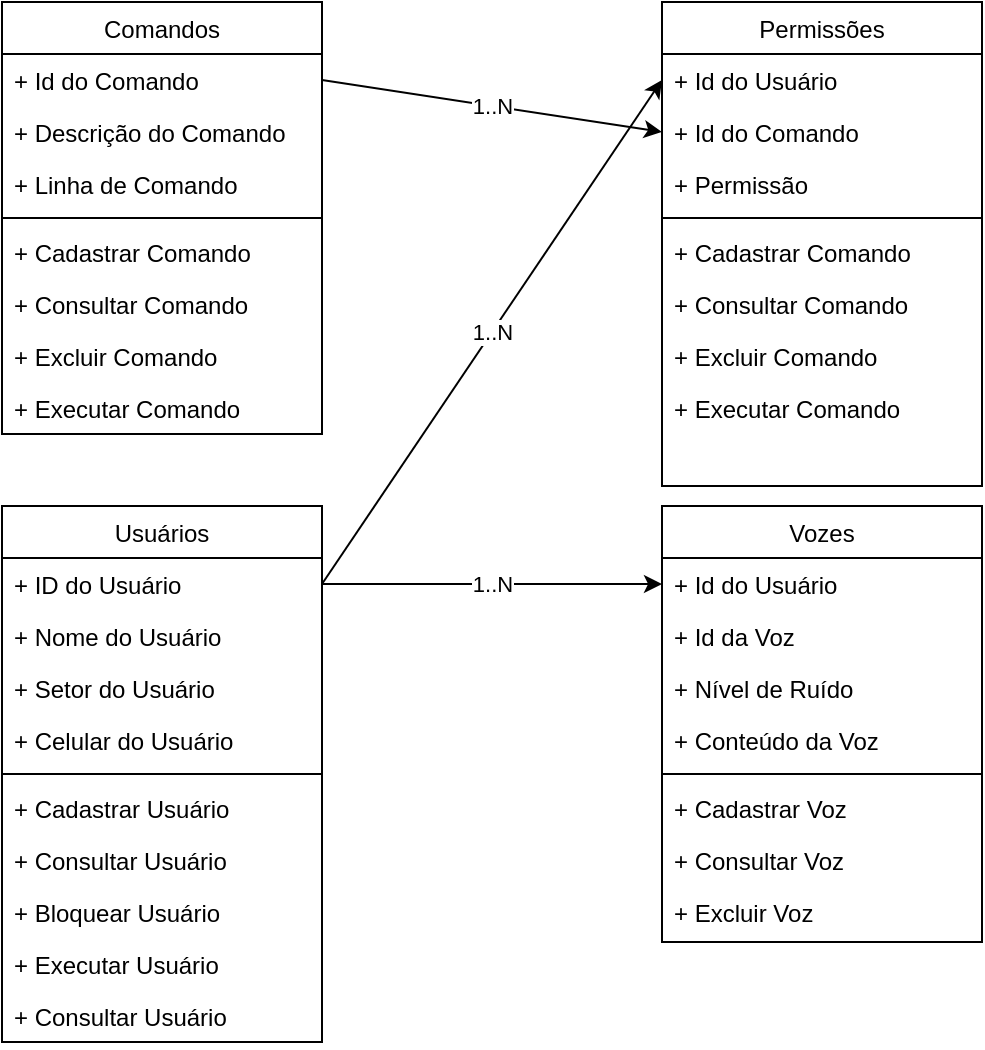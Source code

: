 <mxfile version="21.6.2" type="github">
  <diagram id="C5RBs43oDa-KdzZeNtuy" name="Page-1">
    <mxGraphModel dx="2074" dy="756" grid="1" gridSize="10" guides="1" tooltips="1" connect="1" arrows="1" fold="1" page="1" pageScale="1" pageWidth="827" pageHeight="1169" math="0" shadow="0">
      <root>
        <mxCell id="WIyWlLk6GJQsqaUBKTNV-0" />
        <mxCell id="WIyWlLk6GJQsqaUBKTNV-1" parent="WIyWlLk6GJQsqaUBKTNV-0" />
        <mxCell id="mQitU3w30_GJsPKhFfYK-4" value="Comandos" style="swimlane;fontStyle=0;align=center;verticalAlign=top;childLayout=stackLayout;horizontal=1;startSize=26;horizontalStack=0;resizeParent=1;resizeLast=0;collapsible=1;marginBottom=0;rounded=0;shadow=0;strokeWidth=1;" vertex="1" parent="WIyWlLk6GJQsqaUBKTNV-1">
          <mxGeometry x="170" y="80" width="160" height="216" as="geometry">
            <mxRectangle x="130" y="380" width="160" height="26" as="alternateBounds" />
          </mxGeometry>
        </mxCell>
        <mxCell id="mQitU3w30_GJsPKhFfYK-5" value="+ Id do Comando" style="text;align=left;verticalAlign=top;spacingLeft=4;spacingRight=4;overflow=hidden;rotatable=0;points=[[0,0.5],[1,0.5]];portConstraint=eastwest;" vertex="1" parent="mQitU3w30_GJsPKhFfYK-4">
          <mxGeometry y="26" width="160" height="26" as="geometry" />
        </mxCell>
        <mxCell id="mQitU3w30_GJsPKhFfYK-6" value="+ Descrição do Comando" style="text;align=left;verticalAlign=top;spacingLeft=4;spacingRight=4;overflow=hidden;rotatable=0;points=[[0,0.5],[1,0.5]];portConstraint=eastwest;rounded=0;shadow=0;html=0;" vertex="1" parent="mQitU3w30_GJsPKhFfYK-4">
          <mxGeometry y="52" width="160" height="26" as="geometry" />
        </mxCell>
        <mxCell id="mQitU3w30_GJsPKhFfYK-12" value="+ Linha de Comando" style="text;align=left;verticalAlign=top;spacingLeft=4;spacingRight=4;overflow=hidden;rotatable=0;points=[[0,0.5],[1,0.5]];portConstraint=eastwest;rounded=0;shadow=0;html=0;" vertex="1" parent="mQitU3w30_GJsPKhFfYK-4">
          <mxGeometry y="78" width="160" height="26" as="geometry" />
        </mxCell>
        <mxCell id="mQitU3w30_GJsPKhFfYK-7" value="" style="line;html=1;strokeWidth=1;align=left;verticalAlign=middle;spacingTop=-1;spacingLeft=3;spacingRight=3;rotatable=0;labelPosition=right;points=[];portConstraint=eastwest;" vertex="1" parent="mQitU3w30_GJsPKhFfYK-4">
          <mxGeometry y="104" width="160" height="8" as="geometry" />
        </mxCell>
        <mxCell id="mQitU3w30_GJsPKhFfYK-8" value="+ Cadastrar Comando" style="text;align=left;verticalAlign=top;spacingLeft=4;spacingRight=4;overflow=hidden;rotatable=0;points=[[0,0.5],[1,0.5]];portConstraint=eastwest;fontStyle=0" vertex="1" parent="mQitU3w30_GJsPKhFfYK-4">
          <mxGeometry y="112" width="160" height="26" as="geometry" />
        </mxCell>
        <mxCell id="mQitU3w30_GJsPKhFfYK-10" value="+ Consultar Comando" style="text;align=left;verticalAlign=top;spacingLeft=4;spacingRight=4;overflow=hidden;rotatable=0;points=[[0,0.5],[1,0.5]];portConstraint=eastwest;" vertex="1" parent="mQitU3w30_GJsPKhFfYK-4">
          <mxGeometry y="138" width="160" height="26" as="geometry" />
        </mxCell>
        <mxCell id="mQitU3w30_GJsPKhFfYK-9" value="+ Excluir Comando" style="text;align=left;verticalAlign=top;spacingLeft=4;spacingRight=4;overflow=hidden;rotatable=0;points=[[0,0.5],[1,0.5]];portConstraint=eastwest;" vertex="1" parent="mQitU3w30_GJsPKhFfYK-4">
          <mxGeometry y="164" width="160" height="26" as="geometry" />
        </mxCell>
        <mxCell id="mQitU3w30_GJsPKhFfYK-11" value="+ Executar Comando" style="text;align=left;verticalAlign=top;spacingLeft=4;spacingRight=4;overflow=hidden;rotatable=0;points=[[0,0.5],[1,0.5]];portConstraint=eastwest;" vertex="1" parent="mQitU3w30_GJsPKhFfYK-4">
          <mxGeometry y="190" width="160" height="26" as="geometry" />
        </mxCell>
        <mxCell id="mQitU3w30_GJsPKhFfYK-13" value="Usuários" style="swimlane;fontStyle=0;align=center;verticalAlign=top;childLayout=stackLayout;horizontal=1;startSize=26;horizontalStack=0;resizeParent=1;resizeLast=0;collapsible=1;marginBottom=0;rounded=0;shadow=0;strokeWidth=1;" vertex="1" parent="WIyWlLk6GJQsqaUBKTNV-1">
          <mxGeometry x="170" y="332" width="160" height="268" as="geometry">
            <mxRectangle x="130" y="380" width="160" height="26" as="alternateBounds" />
          </mxGeometry>
        </mxCell>
        <mxCell id="mQitU3w30_GJsPKhFfYK-14" value="+ ID do Usuário" style="text;align=left;verticalAlign=top;spacingLeft=4;spacingRight=4;overflow=hidden;rotatable=0;points=[[0,0.5],[1,0.5]];portConstraint=eastwest;" vertex="1" parent="mQitU3w30_GJsPKhFfYK-13">
          <mxGeometry y="26" width="160" height="26" as="geometry" />
        </mxCell>
        <mxCell id="mQitU3w30_GJsPKhFfYK-15" value="+ Nome do Usuário" style="text;align=left;verticalAlign=top;spacingLeft=4;spacingRight=4;overflow=hidden;rotatable=0;points=[[0,0.5],[1,0.5]];portConstraint=eastwest;rounded=0;shadow=0;html=0;" vertex="1" parent="mQitU3w30_GJsPKhFfYK-13">
          <mxGeometry y="52" width="160" height="26" as="geometry" />
        </mxCell>
        <mxCell id="mQitU3w30_GJsPKhFfYK-16" value="+ Setor do Usuário" style="text;align=left;verticalAlign=top;spacingLeft=4;spacingRight=4;overflow=hidden;rotatable=0;points=[[0,0.5],[1,0.5]];portConstraint=eastwest;rounded=0;shadow=0;html=0;" vertex="1" parent="mQitU3w30_GJsPKhFfYK-13">
          <mxGeometry y="78" width="160" height="26" as="geometry" />
        </mxCell>
        <mxCell id="mQitU3w30_GJsPKhFfYK-22" value="+ Celular do Usuário" style="text;align=left;verticalAlign=top;spacingLeft=4;spacingRight=4;overflow=hidden;rotatable=0;points=[[0,0.5],[1,0.5]];portConstraint=eastwest;rounded=0;shadow=0;html=0;" vertex="1" parent="mQitU3w30_GJsPKhFfYK-13">
          <mxGeometry y="104" width="160" height="26" as="geometry" />
        </mxCell>
        <mxCell id="mQitU3w30_GJsPKhFfYK-17" value="" style="line;html=1;strokeWidth=1;align=left;verticalAlign=middle;spacingTop=-1;spacingLeft=3;spacingRight=3;rotatable=0;labelPosition=right;points=[];portConstraint=eastwest;" vertex="1" parent="mQitU3w30_GJsPKhFfYK-13">
          <mxGeometry y="130" width="160" height="8" as="geometry" />
        </mxCell>
        <mxCell id="mQitU3w30_GJsPKhFfYK-18" value="+ Cadastrar Usuário" style="text;align=left;verticalAlign=top;spacingLeft=4;spacingRight=4;overflow=hidden;rotatable=0;points=[[0,0.5],[1,0.5]];portConstraint=eastwest;fontStyle=0" vertex="1" parent="mQitU3w30_GJsPKhFfYK-13">
          <mxGeometry y="138" width="160" height="26" as="geometry" />
        </mxCell>
        <mxCell id="mQitU3w30_GJsPKhFfYK-19" value="+ Consultar Usuário" style="text;align=left;verticalAlign=top;spacingLeft=4;spacingRight=4;overflow=hidden;rotatable=0;points=[[0,0.5],[1,0.5]];portConstraint=eastwest;" vertex="1" parent="mQitU3w30_GJsPKhFfYK-13">
          <mxGeometry y="164" width="160" height="26" as="geometry" />
        </mxCell>
        <mxCell id="mQitU3w30_GJsPKhFfYK-20" value="+ Bloquear Usuário" style="text;align=left;verticalAlign=top;spacingLeft=4;spacingRight=4;overflow=hidden;rotatable=0;points=[[0,0.5],[1,0.5]];portConstraint=eastwest;" vertex="1" parent="mQitU3w30_GJsPKhFfYK-13">
          <mxGeometry y="190" width="160" height="26" as="geometry" />
        </mxCell>
        <mxCell id="mQitU3w30_GJsPKhFfYK-23" value="+ Executar Usuário" style="text;align=left;verticalAlign=top;spacingLeft=4;spacingRight=4;overflow=hidden;rotatable=0;points=[[0,0.5],[1,0.5]];portConstraint=eastwest;" vertex="1" parent="mQitU3w30_GJsPKhFfYK-13">
          <mxGeometry y="216" width="160" height="26" as="geometry" />
        </mxCell>
        <mxCell id="mQitU3w30_GJsPKhFfYK-21" value="+ Consultar Usuário" style="text;align=left;verticalAlign=top;spacingLeft=4;spacingRight=4;overflow=hidden;rotatable=0;points=[[0,0.5],[1,0.5]];portConstraint=eastwest;" vertex="1" parent="mQitU3w30_GJsPKhFfYK-13">
          <mxGeometry y="242" width="160" height="26" as="geometry" />
        </mxCell>
        <mxCell id="mQitU3w30_GJsPKhFfYK-24" value="Permissões" style="swimlane;fontStyle=0;align=center;verticalAlign=top;childLayout=stackLayout;horizontal=1;startSize=26;horizontalStack=0;resizeParent=1;resizeLast=0;collapsible=1;marginBottom=0;rounded=0;shadow=0;strokeWidth=1;" vertex="1" parent="WIyWlLk6GJQsqaUBKTNV-1">
          <mxGeometry x="500" y="80" width="160" height="242" as="geometry">
            <mxRectangle x="130" y="380" width="160" height="26" as="alternateBounds" />
          </mxGeometry>
        </mxCell>
        <mxCell id="mQitU3w30_GJsPKhFfYK-25" value="+ Id do Usuário" style="text;align=left;verticalAlign=top;spacingLeft=4;spacingRight=4;overflow=hidden;rotatable=0;points=[[0,0.5],[1,0.5]];portConstraint=eastwest;" vertex="1" parent="mQitU3w30_GJsPKhFfYK-24">
          <mxGeometry y="26" width="160" height="26" as="geometry" />
        </mxCell>
        <mxCell id="mQitU3w30_GJsPKhFfYK-26" value="+ Id do Comando" style="text;align=left;verticalAlign=top;spacingLeft=4;spacingRight=4;overflow=hidden;rotatable=0;points=[[0,0.5],[1,0.5]];portConstraint=eastwest;rounded=0;shadow=0;html=0;" vertex="1" parent="mQitU3w30_GJsPKhFfYK-24">
          <mxGeometry y="52" width="160" height="26" as="geometry" />
        </mxCell>
        <mxCell id="mQitU3w30_GJsPKhFfYK-33" value="+ Permissão" style="text;align=left;verticalAlign=top;spacingLeft=4;spacingRight=4;overflow=hidden;rotatable=0;points=[[0,0.5],[1,0.5]];portConstraint=eastwest;" vertex="1" parent="mQitU3w30_GJsPKhFfYK-24">
          <mxGeometry y="78" width="160" height="26" as="geometry" />
        </mxCell>
        <mxCell id="mQitU3w30_GJsPKhFfYK-28" value="" style="line;html=1;strokeWidth=1;align=left;verticalAlign=middle;spacingTop=-1;spacingLeft=3;spacingRight=3;rotatable=0;labelPosition=right;points=[];portConstraint=eastwest;" vertex="1" parent="mQitU3w30_GJsPKhFfYK-24">
          <mxGeometry y="104" width="160" height="8" as="geometry" />
        </mxCell>
        <mxCell id="mQitU3w30_GJsPKhFfYK-29" value="+ Cadastrar Comando" style="text;align=left;verticalAlign=top;spacingLeft=4;spacingRight=4;overflow=hidden;rotatable=0;points=[[0,0.5],[1,0.5]];portConstraint=eastwest;fontStyle=0" vertex="1" parent="mQitU3w30_GJsPKhFfYK-24">
          <mxGeometry y="112" width="160" height="26" as="geometry" />
        </mxCell>
        <mxCell id="mQitU3w30_GJsPKhFfYK-30" value="+ Consultar Comando" style="text;align=left;verticalAlign=top;spacingLeft=4;spacingRight=4;overflow=hidden;rotatable=0;points=[[0,0.5],[1,0.5]];portConstraint=eastwest;" vertex="1" parent="mQitU3w30_GJsPKhFfYK-24">
          <mxGeometry y="138" width="160" height="26" as="geometry" />
        </mxCell>
        <mxCell id="mQitU3w30_GJsPKhFfYK-31" value="+ Excluir Comando" style="text;align=left;verticalAlign=top;spacingLeft=4;spacingRight=4;overflow=hidden;rotatable=0;points=[[0,0.5],[1,0.5]];portConstraint=eastwest;" vertex="1" parent="mQitU3w30_GJsPKhFfYK-24">
          <mxGeometry y="164" width="160" height="26" as="geometry" />
        </mxCell>
        <mxCell id="mQitU3w30_GJsPKhFfYK-32" value="+ Executar Comando" style="text;align=left;verticalAlign=top;spacingLeft=4;spacingRight=4;overflow=hidden;rotatable=0;points=[[0,0.5],[1,0.5]];portConstraint=eastwest;" vertex="1" parent="mQitU3w30_GJsPKhFfYK-24">
          <mxGeometry y="190" width="160" height="26" as="geometry" />
        </mxCell>
        <mxCell id="mQitU3w30_GJsPKhFfYK-34" value="" style="endArrow=classic;html=1;rounded=0;exitX=1;exitY=0.5;exitDx=0;exitDy=0;entryX=0;entryY=0.5;entryDx=0;entryDy=0;" edge="1" parent="WIyWlLk6GJQsqaUBKTNV-1" source="mQitU3w30_GJsPKhFfYK-14" target="mQitU3w30_GJsPKhFfYK-25">
          <mxGeometry relative="1" as="geometry">
            <mxPoint x="320" y="320" as="sourcePoint" />
            <mxPoint x="480" y="320" as="targetPoint" />
          </mxGeometry>
        </mxCell>
        <mxCell id="mQitU3w30_GJsPKhFfYK-35" value="1..N" style="edgeLabel;resizable=0;html=1;align=center;verticalAlign=middle;" connectable="0" vertex="1" parent="mQitU3w30_GJsPKhFfYK-34">
          <mxGeometry relative="1" as="geometry" />
        </mxCell>
        <mxCell id="mQitU3w30_GJsPKhFfYK-37" value="" style="endArrow=classic;html=1;rounded=0;exitX=1;exitY=0.5;exitDx=0;exitDy=0;entryX=0;entryY=0.5;entryDx=0;entryDy=0;" edge="1" parent="WIyWlLk6GJQsqaUBKTNV-1" source="mQitU3w30_GJsPKhFfYK-5" target="mQitU3w30_GJsPKhFfYK-26">
          <mxGeometry relative="1" as="geometry">
            <mxPoint x="350" y="320" as="sourcePoint" />
            <mxPoint x="450" y="320" as="targetPoint" />
          </mxGeometry>
        </mxCell>
        <mxCell id="mQitU3w30_GJsPKhFfYK-38" value="1..N" style="edgeLabel;resizable=0;html=1;align=center;verticalAlign=middle;" connectable="0" vertex="1" parent="mQitU3w30_GJsPKhFfYK-37">
          <mxGeometry relative="1" as="geometry" />
        </mxCell>
        <mxCell id="mQitU3w30_GJsPKhFfYK-39" value="Vozes" style="swimlane;fontStyle=0;align=center;verticalAlign=top;childLayout=stackLayout;horizontal=1;startSize=26;horizontalStack=0;resizeParent=1;resizeLast=0;collapsible=1;marginBottom=0;rounded=0;shadow=0;strokeWidth=1;" vertex="1" parent="WIyWlLk6GJQsqaUBKTNV-1">
          <mxGeometry x="500" y="332" width="160" height="218" as="geometry">
            <mxRectangle x="130" y="380" width="160" height="26" as="alternateBounds" />
          </mxGeometry>
        </mxCell>
        <mxCell id="mQitU3w30_GJsPKhFfYK-40" value="+ Id do Usuário" style="text;align=left;verticalAlign=top;spacingLeft=4;spacingRight=4;overflow=hidden;rotatable=0;points=[[0,0.5],[1,0.5]];portConstraint=eastwest;" vertex="1" parent="mQitU3w30_GJsPKhFfYK-39">
          <mxGeometry y="26" width="160" height="26" as="geometry" />
        </mxCell>
        <mxCell id="mQitU3w30_GJsPKhFfYK-41" value="+ Id da Voz" style="text;align=left;verticalAlign=top;spacingLeft=4;spacingRight=4;overflow=hidden;rotatable=0;points=[[0,0.5],[1,0.5]];portConstraint=eastwest;rounded=0;shadow=0;html=0;" vertex="1" parent="mQitU3w30_GJsPKhFfYK-39">
          <mxGeometry y="52" width="160" height="26" as="geometry" />
        </mxCell>
        <mxCell id="mQitU3w30_GJsPKhFfYK-42" value="+ Nível de Ruído" style="text;align=left;verticalAlign=top;spacingLeft=4;spacingRight=4;overflow=hidden;rotatable=0;points=[[0,0.5],[1,0.5]];portConstraint=eastwest;" vertex="1" parent="mQitU3w30_GJsPKhFfYK-39">
          <mxGeometry y="78" width="160" height="26" as="geometry" />
        </mxCell>
        <mxCell id="mQitU3w30_GJsPKhFfYK-48" value="+ Conteúdo da Voz" style="text;align=left;verticalAlign=top;spacingLeft=4;spacingRight=4;overflow=hidden;rotatable=0;points=[[0,0.5],[1,0.5]];portConstraint=eastwest;" vertex="1" parent="mQitU3w30_GJsPKhFfYK-39">
          <mxGeometry y="104" width="160" height="26" as="geometry" />
        </mxCell>
        <mxCell id="mQitU3w30_GJsPKhFfYK-43" value="" style="line;html=1;strokeWidth=1;align=left;verticalAlign=middle;spacingTop=-1;spacingLeft=3;spacingRight=3;rotatable=0;labelPosition=right;points=[];portConstraint=eastwest;" vertex="1" parent="mQitU3w30_GJsPKhFfYK-39">
          <mxGeometry y="130" width="160" height="8" as="geometry" />
        </mxCell>
        <mxCell id="mQitU3w30_GJsPKhFfYK-44" value="+ Cadastrar Voz" style="text;align=left;verticalAlign=top;spacingLeft=4;spacingRight=4;overflow=hidden;rotatable=0;points=[[0,0.5],[1,0.5]];portConstraint=eastwest;fontStyle=0" vertex="1" parent="mQitU3w30_GJsPKhFfYK-39">
          <mxGeometry y="138" width="160" height="26" as="geometry" />
        </mxCell>
        <mxCell id="mQitU3w30_GJsPKhFfYK-45" value="+ Consultar Voz" style="text;align=left;verticalAlign=top;spacingLeft=4;spacingRight=4;overflow=hidden;rotatable=0;points=[[0,0.5],[1,0.5]];portConstraint=eastwest;" vertex="1" parent="mQitU3w30_GJsPKhFfYK-39">
          <mxGeometry y="164" width="160" height="26" as="geometry" />
        </mxCell>
        <mxCell id="mQitU3w30_GJsPKhFfYK-46" value="+ Excluir Voz" style="text;align=left;verticalAlign=top;spacingLeft=4;spacingRight=4;overflow=hidden;rotatable=0;points=[[0,0.5],[1,0.5]];portConstraint=eastwest;" vertex="1" parent="mQitU3w30_GJsPKhFfYK-39">
          <mxGeometry y="190" width="160" height="26" as="geometry" />
        </mxCell>
        <mxCell id="mQitU3w30_GJsPKhFfYK-49" value="" style="endArrow=classic;html=1;rounded=0;exitX=1;exitY=0.5;exitDx=0;exitDy=0;entryX=0;entryY=0.5;entryDx=0;entryDy=0;" edge="1" parent="WIyWlLk6GJQsqaUBKTNV-1" source="mQitU3w30_GJsPKhFfYK-14" target="mQitU3w30_GJsPKhFfYK-40">
          <mxGeometry relative="1" as="geometry">
            <mxPoint x="350" y="420" as="sourcePoint" />
            <mxPoint x="450" y="420" as="targetPoint" />
          </mxGeometry>
        </mxCell>
        <mxCell id="mQitU3w30_GJsPKhFfYK-50" value="1..N" style="edgeLabel;resizable=0;html=1;align=center;verticalAlign=middle;" connectable="0" vertex="1" parent="mQitU3w30_GJsPKhFfYK-49">
          <mxGeometry relative="1" as="geometry" />
        </mxCell>
      </root>
    </mxGraphModel>
  </diagram>
</mxfile>
